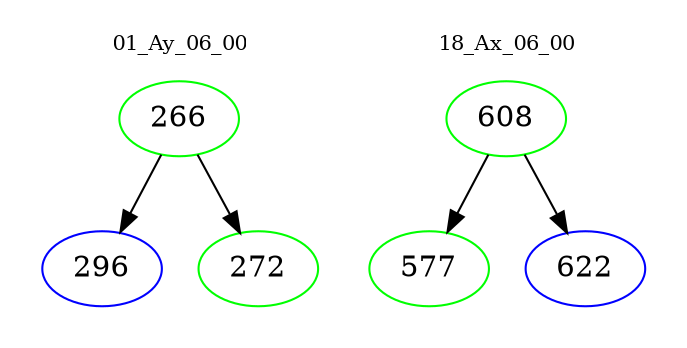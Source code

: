 digraph{
subgraph cluster_0 {
color = white
label = "01_Ay_06_00";
fontsize=10;
T0_266 [label="266", color="green"]
T0_266 -> T0_296 [color="black"]
T0_296 [label="296", color="blue"]
T0_266 -> T0_272 [color="black"]
T0_272 [label="272", color="green"]
}
subgraph cluster_1 {
color = white
label = "18_Ax_06_00";
fontsize=10;
T1_608 [label="608", color="green"]
T1_608 -> T1_577 [color="black"]
T1_577 [label="577", color="green"]
T1_608 -> T1_622 [color="black"]
T1_622 [label="622", color="blue"]
}
}
